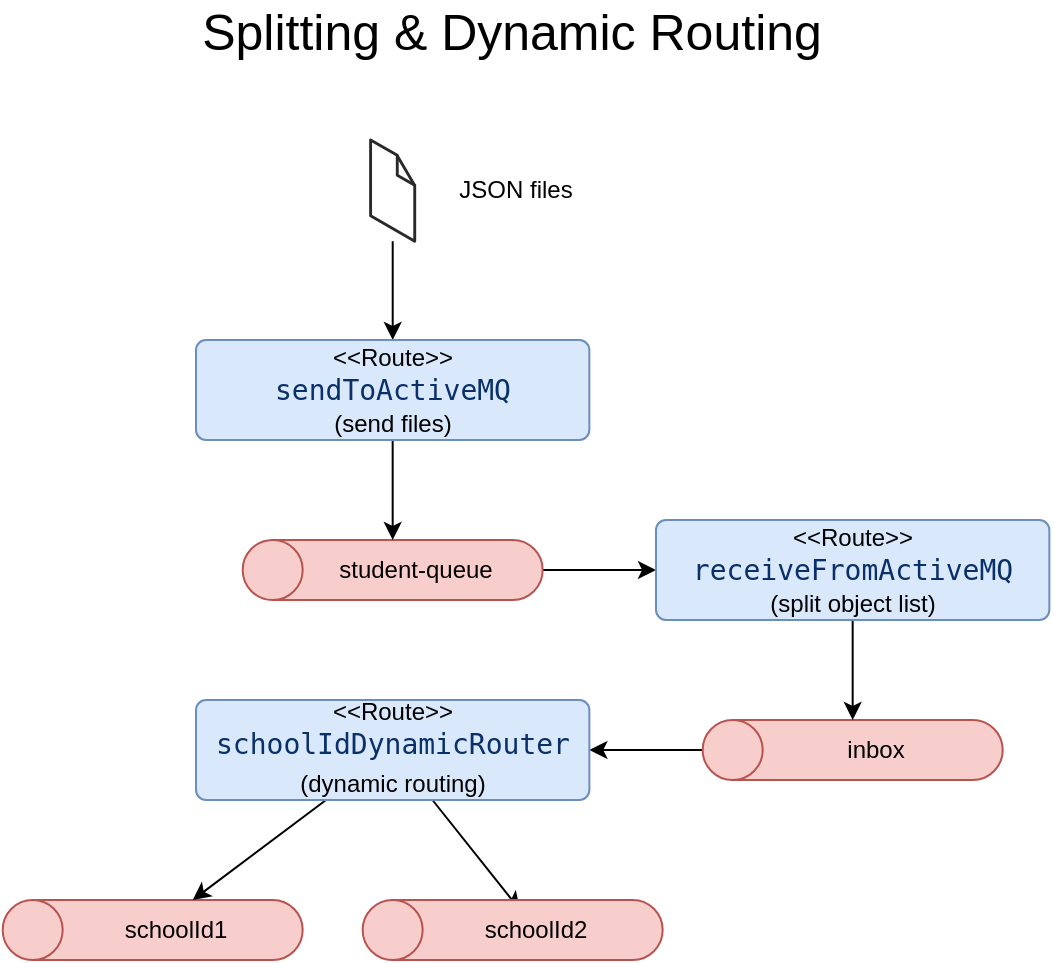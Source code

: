 <mxfile version="27.0.5">
  <diagram name="Page-1" id="5f0bae14-7c28-e335-631c-24af17079c00">
    <mxGraphModel dx="1063" dy="752" grid="1" gridSize="10" guides="1" tooltips="1" connect="1" arrows="1" fold="1" page="1" pageScale="1" pageWidth="1100" pageHeight="850" background="none" math="0" shadow="0">
      <root>
        <mxCell id="0" />
        <mxCell id="1" parent="0" />
        <mxCell id="CMZ-J-D8tQS0JJ2g9DFz-13" value="" style="edgeStyle=orthogonalEdgeStyle;rounded=0;orthogonalLoop=1;jettySize=auto;html=1;" edge="1" parent="1" source="CMZ-J-D8tQS0JJ2g9DFz-1" target="CMZ-J-D8tQS0JJ2g9DFz-11">
          <mxGeometry relative="1" as="geometry" />
        </mxCell>
        <mxCell id="CMZ-J-D8tQS0JJ2g9DFz-1" value="" style="shape=cylinder3;whiteSpace=wrap;html=1;boundedLbl=1;backgroundOutline=1;size=15;rotation=90;flipV=1;fillColor=#f8cecc;strokeColor=#b85450;" vertex="1" parent="1">
          <mxGeometry x="453.34" y="300" width="30" height="150" as="geometry" />
        </mxCell>
        <mxCell id="CMZ-J-D8tQS0JJ2g9DFz-7" value="" style="edgeStyle=orthogonalEdgeStyle;rounded=0;orthogonalLoop=1;jettySize=auto;html=1;" edge="1" parent="1" source="CMZ-J-D8tQS0JJ2g9DFz-3" target="CMZ-J-D8tQS0JJ2g9DFz-4">
          <mxGeometry relative="1" as="geometry" />
        </mxCell>
        <mxCell id="CMZ-J-D8tQS0JJ2g9DFz-3" value="" style="verticalLabelPosition=bottom;html=1;verticalAlign=top;strokeWidth=1;align=center;outlineConnect=0;dashed=0;outlineConnect=0;shape=mxgraph.aws3d.file;aspect=fixed;strokeColor=#292929;" vertex="1" parent="1">
          <mxGeometry x="457.3" y="160" width="22.07" height="50.6" as="geometry" />
        </mxCell>
        <mxCell id="CMZ-J-D8tQS0JJ2g9DFz-5" value="" style="rounded=0;orthogonalLoop=1;jettySize=auto;html=1;" edge="1" parent="1" source="CMZ-J-D8tQS0JJ2g9DFz-4" target="CMZ-J-D8tQS0JJ2g9DFz-1">
          <mxGeometry relative="1" as="geometry" />
        </mxCell>
        <mxCell id="CMZ-J-D8tQS0JJ2g9DFz-4" value="&amp;lt;&amp;lt;Route&amp;gt;&amp;gt;&lt;br&gt;&lt;div style=&quot;color: rgb(31, 35, 40); font-family: &amp;quot;Droid Sans Mono&amp;quot;, &amp;quot;monospace&amp;quot;, monospace; font-size: 14px; line-height: 19px; white-space: pre;&quot;&gt;&lt;span style=&quot;color: rgb(10, 48, 105);&quot;&gt;sendToActiveMQ&lt;/span&gt;&lt;/div&gt;(send files)" style="html=1;align=center;verticalAlign=middle;rounded=1;absoluteArcSize=1;arcSize=10;dashed=0;whiteSpace=wrap;fillColor=#dae8fc;strokeColor=#6c8ebf;" vertex="1" parent="1">
          <mxGeometry x="370" y="260" width="196.67" height="50" as="geometry" />
        </mxCell>
        <mxCell id="CMZ-J-D8tQS0JJ2g9DFz-6" value="student-queue" style="text;html=1;align=center;verticalAlign=middle;whiteSpace=wrap;rounded=0;" vertex="1" parent="1">
          <mxGeometry x="430" y="365" width="100" height="20" as="geometry" />
        </mxCell>
        <mxCell id="CMZ-J-D8tQS0JJ2g9DFz-8" value="JSON files" style="text;html=1;align=center;verticalAlign=middle;whiteSpace=wrap;rounded=0;" vertex="1" parent="1">
          <mxGeometry x="500" y="170.3" width="60" height="30" as="geometry" />
        </mxCell>
        <mxCell id="CMZ-J-D8tQS0JJ2g9DFz-18" value="" style="edgeStyle=orthogonalEdgeStyle;rounded=0;orthogonalLoop=1;jettySize=auto;html=1;" edge="1" parent="1" source="CMZ-J-D8tQS0JJ2g9DFz-9" target="CMZ-J-D8tQS0JJ2g9DFz-16">
          <mxGeometry relative="1" as="geometry" />
        </mxCell>
        <mxCell id="CMZ-J-D8tQS0JJ2g9DFz-9" value="" style="shape=cylinder3;whiteSpace=wrap;html=1;boundedLbl=1;backgroundOutline=1;size=15;rotation=90;flipV=1;fillColor=#f8cecc;strokeColor=#b85450;" vertex="1" parent="1">
          <mxGeometry x="683.34" y="390" width="30" height="150" as="geometry" />
        </mxCell>
        <mxCell id="CMZ-J-D8tQS0JJ2g9DFz-10" value="" style="rounded=0;orthogonalLoop=1;jettySize=auto;html=1;" edge="1" parent="1" source="CMZ-J-D8tQS0JJ2g9DFz-11" target="CMZ-J-D8tQS0JJ2g9DFz-9">
          <mxGeometry relative="1" as="geometry" />
        </mxCell>
        <mxCell id="CMZ-J-D8tQS0JJ2g9DFz-11" value="&amp;lt;&amp;lt;Route&amp;gt;&amp;gt;&lt;br&gt;&lt;div style=&quot;color: rgb(31, 35, 40); font-family: &amp;quot;Droid Sans Mono&amp;quot;, &amp;quot;monospace&amp;quot;, monospace; font-size: 14px; line-height: 19px; white-space: pre;&quot;&gt;&lt;div style=&quot;line-height: 19px;&quot;&gt;&lt;span style=&quot;color: rgb(10, 48, 105);&quot;&gt;receiveFromActiveMQ&lt;/span&gt;&lt;/div&gt;&lt;/div&gt;(split object list)" style="html=1;align=center;verticalAlign=middle;rounded=1;absoluteArcSize=1;arcSize=10;dashed=0;whiteSpace=wrap;fillColor=#dae8fc;strokeColor=#6c8ebf;" vertex="1" parent="1">
          <mxGeometry x="600" y="350" width="196.67" height="50" as="geometry" />
        </mxCell>
        <mxCell id="CMZ-J-D8tQS0JJ2g9DFz-12" value="inbox" style="text;html=1;align=center;verticalAlign=middle;whiteSpace=wrap;rounded=0;" vertex="1" parent="1">
          <mxGeometry x="660" y="455" width="100" height="20" as="geometry" />
        </mxCell>
        <mxCell id="CMZ-J-D8tQS0JJ2g9DFz-14" value="" style="shape=cylinder3;whiteSpace=wrap;html=1;boundedLbl=1;backgroundOutline=1;size=15;rotation=90;flipV=1;fillColor=#f8cecc;strokeColor=#b85450;" vertex="1" parent="1">
          <mxGeometry x="333.34" y="480" width="30" height="150" as="geometry" />
        </mxCell>
        <mxCell id="CMZ-J-D8tQS0JJ2g9DFz-15" value="" style="rounded=0;orthogonalLoop=1;jettySize=auto;html=1;" edge="1" parent="1" source="CMZ-J-D8tQS0JJ2g9DFz-16" target="CMZ-J-D8tQS0JJ2g9DFz-14">
          <mxGeometry relative="1" as="geometry" />
        </mxCell>
        <mxCell id="CMZ-J-D8tQS0JJ2g9DFz-21" value="" style="rounded=0;orthogonalLoop=1;jettySize=auto;html=1;" edge="1" parent="1" source="CMZ-J-D8tQS0JJ2g9DFz-16" target="CMZ-J-D8tQS0JJ2g9DFz-20">
          <mxGeometry relative="1" as="geometry" />
        </mxCell>
        <mxCell id="CMZ-J-D8tQS0JJ2g9DFz-16" value="&amp;lt;&amp;lt;Route&amp;gt;&amp;gt;&lt;br&gt;&lt;div style=&quot;line-height: 19px; color: rgb(31, 35, 40);&quot;&gt;&lt;div style=&quot;line-height: 19px;&quot;&gt;&lt;span style=&quot;color: rgb(10, 48, 105);&quot;&gt;&lt;font face=&quot;Droid Sans Mono, monospace, monospace&quot; color=&quot;#0a3069&quot;&gt;&lt;span style=&quot;font-size: 14px; white-space: pre;&quot;&gt;schoolIdDynamicRouter&lt;/span&gt;&lt;/font&gt;&lt;/span&gt;&lt;/div&gt;&lt;div style=&quot;line-height: 19px;&quot;&gt;&lt;span style=&quot;color: light-dark(rgb(0, 0, 0), rgb(255, 255, 255)); font-family: Helvetica; font-size: 12px; white-space: normal; background-color: transparent;&quot;&gt;(dynamic routing)&lt;/span&gt;&lt;/div&gt;&lt;/div&gt;" style="html=1;align=center;verticalAlign=middle;rounded=1;absoluteArcSize=1;arcSize=10;dashed=0;whiteSpace=wrap;fillColor=#dae8fc;strokeColor=#6c8ebf;" vertex="1" parent="1">
          <mxGeometry x="370.01" y="440" width="196.67" height="50" as="geometry" />
        </mxCell>
        <mxCell id="CMZ-J-D8tQS0JJ2g9DFz-17" value="schoolId1" style="text;html=1;align=center;verticalAlign=middle;whiteSpace=wrap;rounded=0;" vertex="1" parent="1">
          <mxGeometry x="310" y="545" width="100" height="20" as="geometry" />
        </mxCell>
        <mxCell id="CMZ-J-D8tQS0JJ2g9DFz-19" value="" style="shape=cylinder3;whiteSpace=wrap;html=1;boundedLbl=1;backgroundOutline=1;size=15;rotation=90;flipV=1;fillColor=#f8cecc;strokeColor=#b85450;" vertex="1" parent="1">
          <mxGeometry x="513.33" y="480" width="30" height="150" as="geometry" />
        </mxCell>
        <mxCell id="CMZ-J-D8tQS0JJ2g9DFz-20" value="schoolId2" style="text;html=1;align=center;verticalAlign=middle;whiteSpace=wrap;rounded=0;" vertex="1" parent="1">
          <mxGeometry x="489.99" y="545" width="100" height="20" as="geometry" />
        </mxCell>
        <mxCell id="CMZ-J-D8tQS0JJ2g9DFz-22" value="Splitting &amp;amp; Dynamic Routing" style="text;html=1;align=center;verticalAlign=middle;whiteSpace=wrap;rounded=0;fontSize=25;" vertex="1" parent="1">
          <mxGeometry x="308.33" y="90" width="440" height="30" as="geometry" />
        </mxCell>
      </root>
    </mxGraphModel>
  </diagram>
</mxfile>
